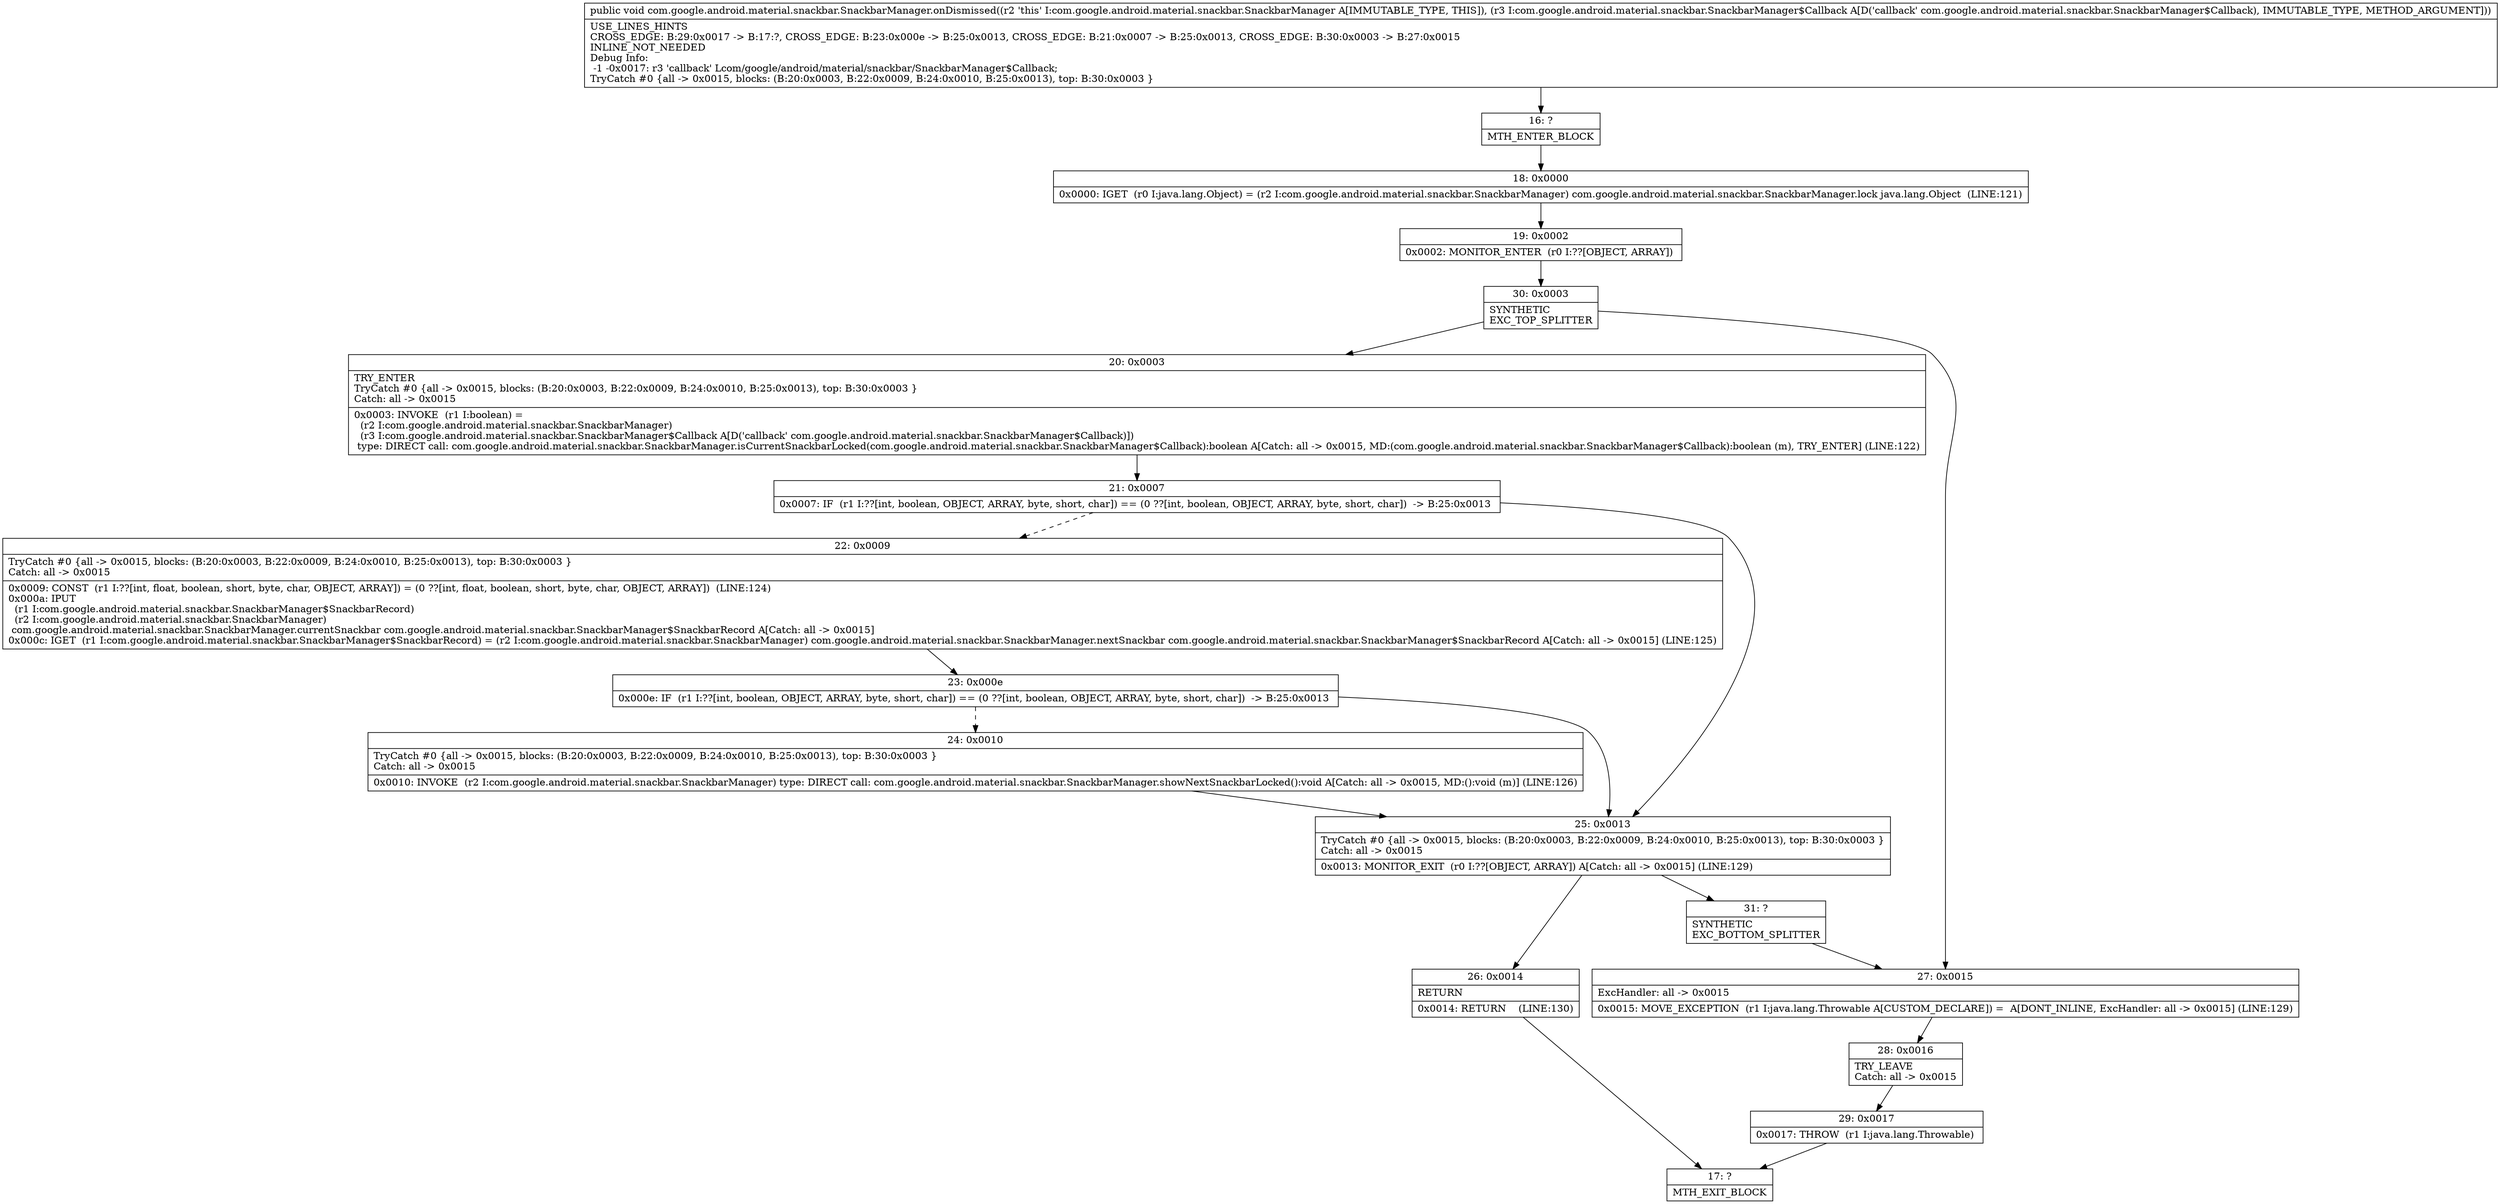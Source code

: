 digraph "CFG forcom.google.android.material.snackbar.SnackbarManager.onDismissed(Lcom\/google\/android\/material\/snackbar\/SnackbarManager$Callback;)V" {
Node_16 [shape=record,label="{16\:\ ?|MTH_ENTER_BLOCK\l}"];
Node_18 [shape=record,label="{18\:\ 0x0000|0x0000: IGET  (r0 I:java.lang.Object) = (r2 I:com.google.android.material.snackbar.SnackbarManager) com.google.android.material.snackbar.SnackbarManager.lock java.lang.Object  (LINE:121)\l}"];
Node_19 [shape=record,label="{19\:\ 0x0002|0x0002: MONITOR_ENTER  (r0 I:??[OBJECT, ARRAY]) \l}"];
Node_30 [shape=record,label="{30\:\ 0x0003|SYNTHETIC\lEXC_TOP_SPLITTER\l}"];
Node_20 [shape=record,label="{20\:\ 0x0003|TRY_ENTER\lTryCatch #0 \{all \-\> 0x0015, blocks: (B:20:0x0003, B:22:0x0009, B:24:0x0010, B:25:0x0013), top: B:30:0x0003 \}\lCatch: all \-\> 0x0015\l|0x0003: INVOKE  (r1 I:boolean) = \l  (r2 I:com.google.android.material.snackbar.SnackbarManager)\l  (r3 I:com.google.android.material.snackbar.SnackbarManager$Callback A[D('callback' com.google.android.material.snackbar.SnackbarManager$Callback)])\l type: DIRECT call: com.google.android.material.snackbar.SnackbarManager.isCurrentSnackbarLocked(com.google.android.material.snackbar.SnackbarManager$Callback):boolean A[Catch: all \-\> 0x0015, MD:(com.google.android.material.snackbar.SnackbarManager$Callback):boolean (m), TRY_ENTER] (LINE:122)\l}"];
Node_21 [shape=record,label="{21\:\ 0x0007|0x0007: IF  (r1 I:??[int, boolean, OBJECT, ARRAY, byte, short, char]) == (0 ??[int, boolean, OBJECT, ARRAY, byte, short, char])  \-\> B:25:0x0013 \l}"];
Node_22 [shape=record,label="{22\:\ 0x0009|TryCatch #0 \{all \-\> 0x0015, blocks: (B:20:0x0003, B:22:0x0009, B:24:0x0010, B:25:0x0013), top: B:30:0x0003 \}\lCatch: all \-\> 0x0015\l|0x0009: CONST  (r1 I:??[int, float, boolean, short, byte, char, OBJECT, ARRAY]) = (0 ??[int, float, boolean, short, byte, char, OBJECT, ARRAY])  (LINE:124)\l0x000a: IPUT  \l  (r1 I:com.google.android.material.snackbar.SnackbarManager$SnackbarRecord)\l  (r2 I:com.google.android.material.snackbar.SnackbarManager)\l com.google.android.material.snackbar.SnackbarManager.currentSnackbar com.google.android.material.snackbar.SnackbarManager$SnackbarRecord A[Catch: all \-\> 0x0015]\l0x000c: IGET  (r1 I:com.google.android.material.snackbar.SnackbarManager$SnackbarRecord) = (r2 I:com.google.android.material.snackbar.SnackbarManager) com.google.android.material.snackbar.SnackbarManager.nextSnackbar com.google.android.material.snackbar.SnackbarManager$SnackbarRecord A[Catch: all \-\> 0x0015] (LINE:125)\l}"];
Node_23 [shape=record,label="{23\:\ 0x000e|0x000e: IF  (r1 I:??[int, boolean, OBJECT, ARRAY, byte, short, char]) == (0 ??[int, boolean, OBJECT, ARRAY, byte, short, char])  \-\> B:25:0x0013 \l}"];
Node_24 [shape=record,label="{24\:\ 0x0010|TryCatch #0 \{all \-\> 0x0015, blocks: (B:20:0x0003, B:22:0x0009, B:24:0x0010, B:25:0x0013), top: B:30:0x0003 \}\lCatch: all \-\> 0x0015\l|0x0010: INVOKE  (r2 I:com.google.android.material.snackbar.SnackbarManager) type: DIRECT call: com.google.android.material.snackbar.SnackbarManager.showNextSnackbarLocked():void A[Catch: all \-\> 0x0015, MD:():void (m)] (LINE:126)\l}"];
Node_25 [shape=record,label="{25\:\ 0x0013|TryCatch #0 \{all \-\> 0x0015, blocks: (B:20:0x0003, B:22:0x0009, B:24:0x0010, B:25:0x0013), top: B:30:0x0003 \}\lCatch: all \-\> 0x0015\l|0x0013: MONITOR_EXIT  (r0 I:??[OBJECT, ARRAY]) A[Catch: all \-\> 0x0015] (LINE:129)\l}"];
Node_26 [shape=record,label="{26\:\ 0x0014|RETURN\l|0x0014: RETURN    (LINE:130)\l}"];
Node_17 [shape=record,label="{17\:\ ?|MTH_EXIT_BLOCK\l}"];
Node_31 [shape=record,label="{31\:\ ?|SYNTHETIC\lEXC_BOTTOM_SPLITTER\l}"];
Node_27 [shape=record,label="{27\:\ 0x0015|ExcHandler: all \-\> 0x0015\l|0x0015: MOVE_EXCEPTION  (r1 I:java.lang.Throwable A[CUSTOM_DECLARE]) =  A[DONT_INLINE, ExcHandler: all \-\> 0x0015] (LINE:129)\l}"];
Node_28 [shape=record,label="{28\:\ 0x0016|TRY_LEAVE\lCatch: all \-\> 0x0015\l}"];
Node_29 [shape=record,label="{29\:\ 0x0017|0x0017: THROW  (r1 I:java.lang.Throwable) \l}"];
MethodNode[shape=record,label="{public void com.google.android.material.snackbar.SnackbarManager.onDismissed((r2 'this' I:com.google.android.material.snackbar.SnackbarManager A[IMMUTABLE_TYPE, THIS]), (r3 I:com.google.android.material.snackbar.SnackbarManager$Callback A[D('callback' com.google.android.material.snackbar.SnackbarManager$Callback), IMMUTABLE_TYPE, METHOD_ARGUMENT]))  | USE_LINES_HINTS\lCROSS_EDGE: B:29:0x0017 \-\> B:17:?, CROSS_EDGE: B:23:0x000e \-\> B:25:0x0013, CROSS_EDGE: B:21:0x0007 \-\> B:25:0x0013, CROSS_EDGE: B:30:0x0003 \-\> B:27:0x0015\lINLINE_NOT_NEEDED\lDebug Info:\l  \-1 \-0x0017: r3 'callback' Lcom\/google\/android\/material\/snackbar\/SnackbarManager$Callback;\lTryCatch #0 \{all \-\> 0x0015, blocks: (B:20:0x0003, B:22:0x0009, B:24:0x0010, B:25:0x0013), top: B:30:0x0003 \}\l}"];
MethodNode -> Node_16;Node_16 -> Node_18;
Node_18 -> Node_19;
Node_19 -> Node_30;
Node_30 -> Node_20;
Node_30 -> Node_27;
Node_20 -> Node_21;
Node_21 -> Node_22[style=dashed];
Node_21 -> Node_25;
Node_22 -> Node_23;
Node_23 -> Node_24[style=dashed];
Node_23 -> Node_25;
Node_24 -> Node_25;
Node_25 -> Node_26;
Node_25 -> Node_31;
Node_26 -> Node_17;
Node_31 -> Node_27;
Node_27 -> Node_28;
Node_28 -> Node_29;
Node_29 -> Node_17;
}


